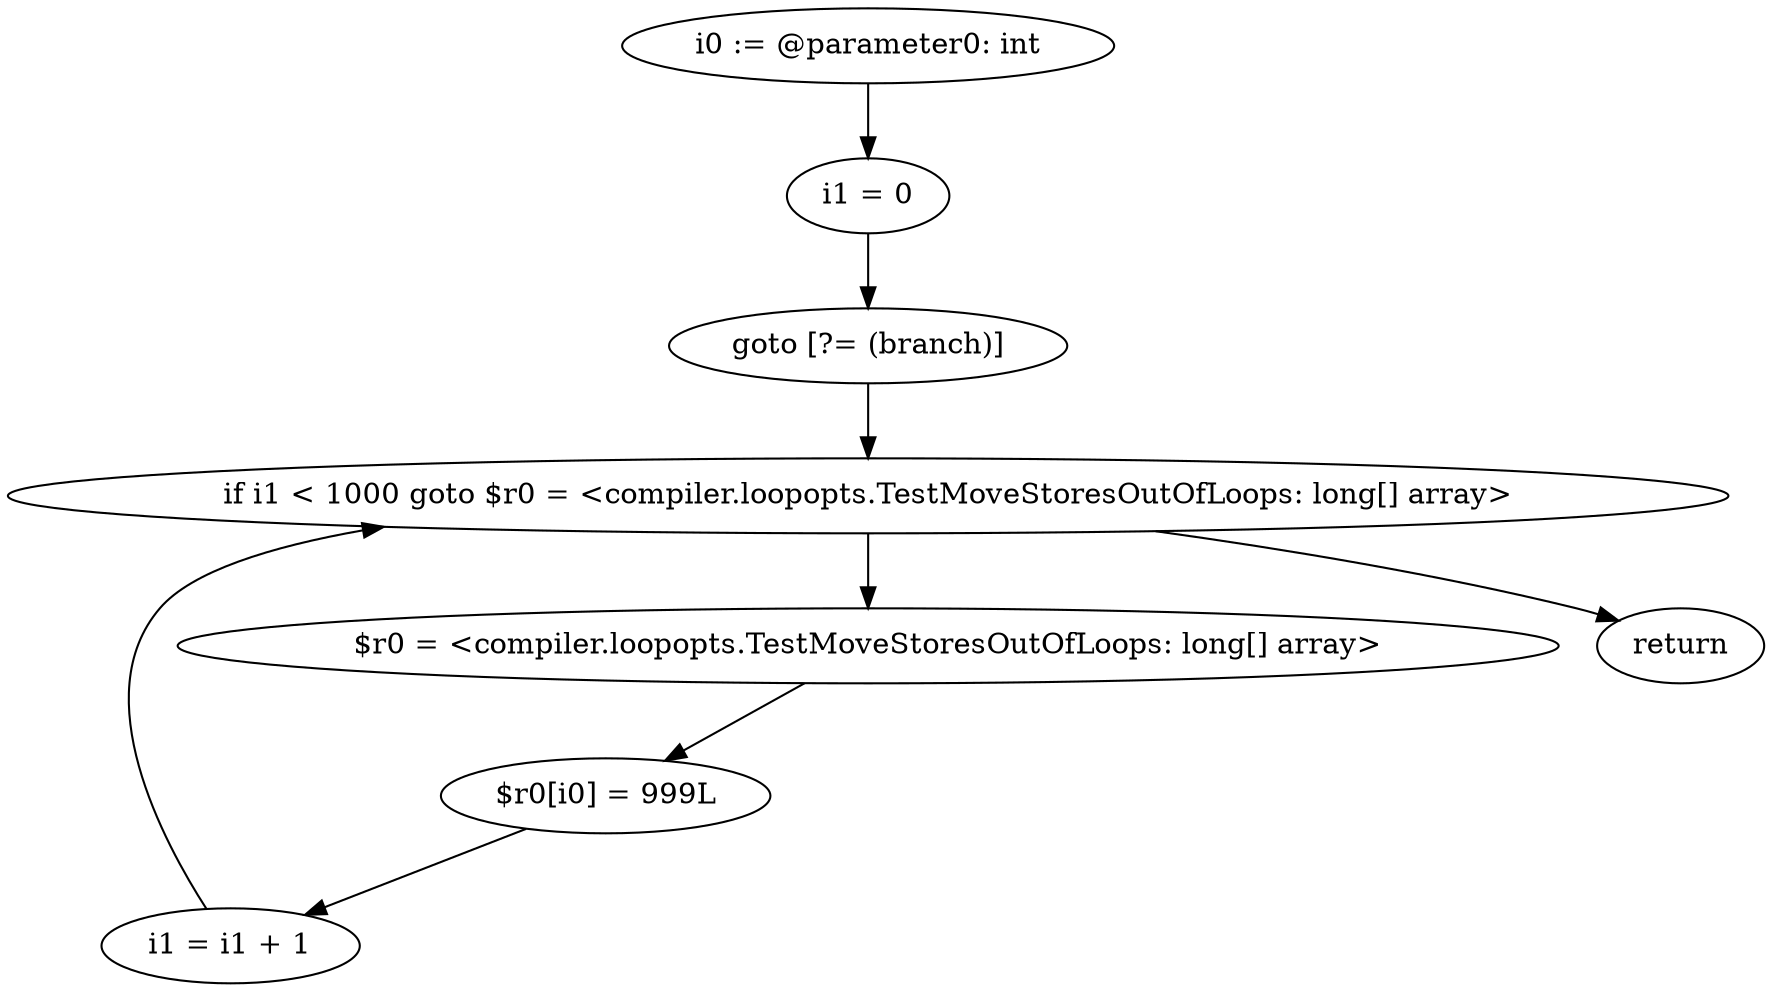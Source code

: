 digraph "unitGraph" {
    "i0 := @parameter0: int"
    "i1 = 0"
    "goto [?= (branch)]"
    "$r0 = <compiler.loopopts.TestMoveStoresOutOfLoops: long[] array>"
    "$r0[i0] = 999L"
    "i1 = i1 + 1"
    "if i1 < 1000 goto $r0 = <compiler.loopopts.TestMoveStoresOutOfLoops: long[] array>"
    "return"
    "i0 := @parameter0: int"->"i1 = 0";
    "i1 = 0"->"goto [?= (branch)]";
    "goto [?= (branch)]"->"if i1 < 1000 goto $r0 = <compiler.loopopts.TestMoveStoresOutOfLoops: long[] array>";
    "$r0 = <compiler.loopopts.TestMoveStoresOutOfLoops: long[] array>"->"$r0[i0] = 999L";
    "$r0[i0] = 999L"->"i1 = i1 + 1";
    "i1 = i1 + 1"->"if i1 < 1000 goto $r0 = <compiler.loopopts.TestMoveStoresOutOfLoops: long[] array>";
    "if i1 < 1000 goto $r0 = <compiler.loopopts.TestMoveStoresOutOfLoops: long[] array>"->"return";
    "if i1 < 1000 goto $r0 = <compiler.loopopts.TestMoveStoresOutOfLoops: long[] array>"->"$r0 = <compiler.loopopts.TestMoveStoresOutOfLoops: long[] array>";
}
